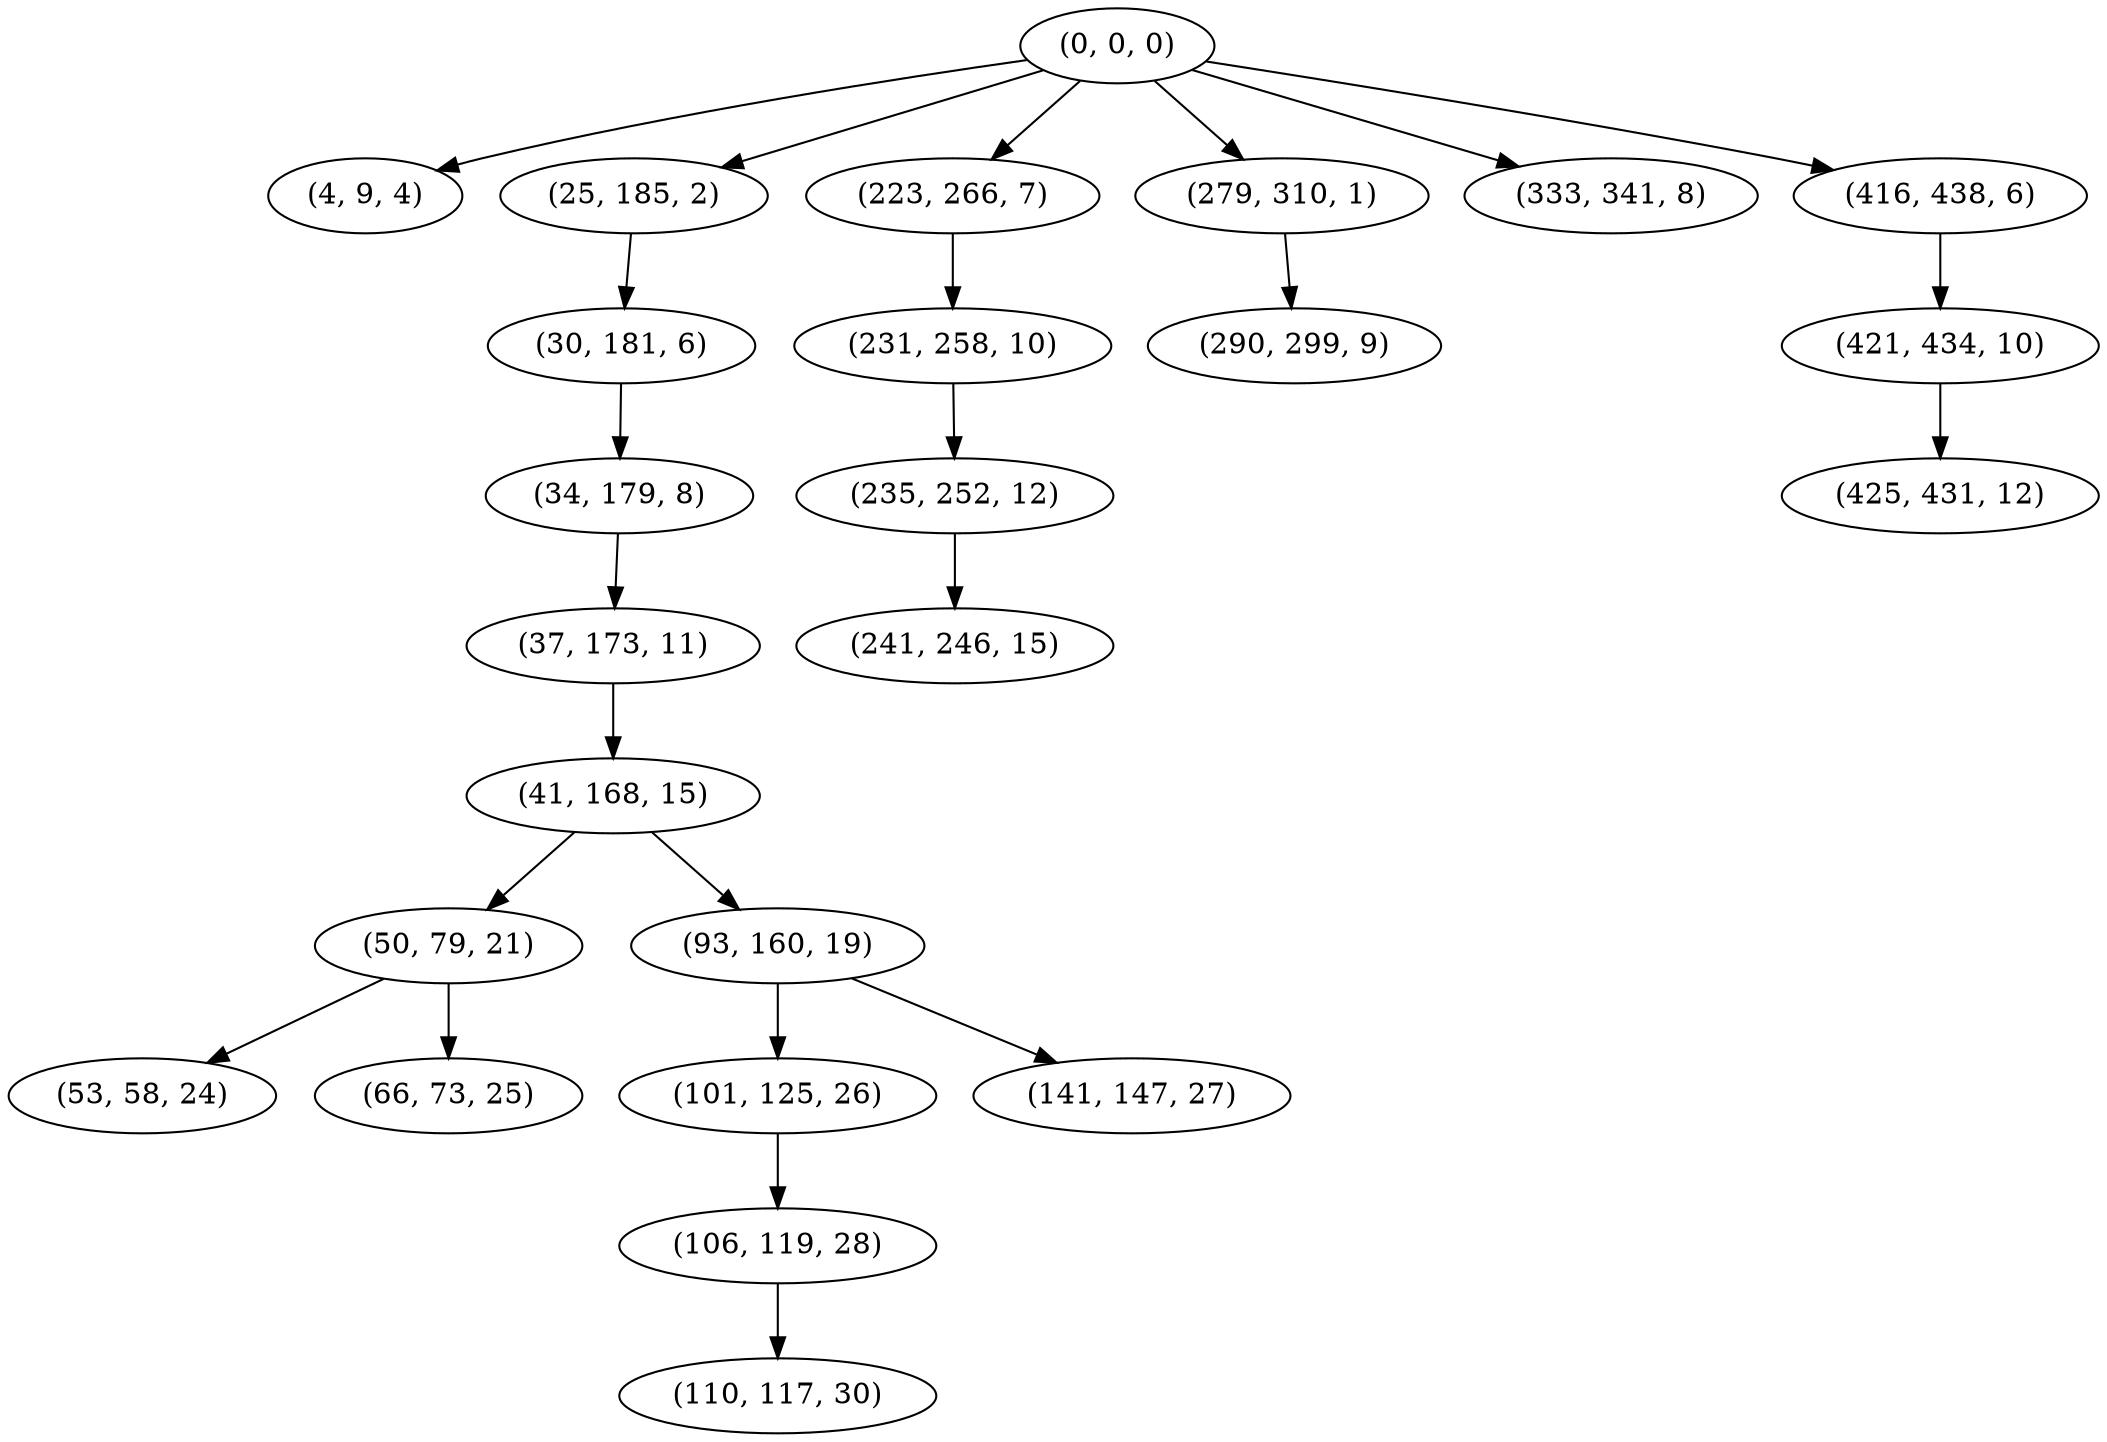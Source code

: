 digraph tree {
    "(0, 0, 0)";
    "(4, 9, 4)";
    "(25, 185, 2)";
    "(30, 181, 6)";
    "(34, 179, 8)";
    "(37, 173, 11)";
    "(41, 168, 15)";
    "(50, 79, 21)";
    "(53, 58, 24)";
    "(66, 73, 25)";
    "(93, 160, 19)";
    "(101, 125, 26)";
    "(106, 119, 28)";
    "(110, 117, 30)";
    "(141, 147, 27)";
    "(223, 266, 7)";
    "(231, 258, 10)";
    "(235, 252, 12)";
    "(241, 246, 15)";
    "(279, 310, 1)";
    "(290, 299, 9)";
    "(333, 341, 8)";
    "(416, 438, 6)";
    "(421, 434, 10)";
    "(425, 431, 12)";
    "(0, 0, 0)" -> "(4, 9, 4)";
    "(0, 0, 0)" -> "(25, 185, 2)";
    "(0, 0, 0)" -> "(223, 266, 7)";
    "(0, 0, 0)" -> "(279, 310, 1)";
    "(0, 0, 0)" -> "(333, 341, 8)";
    "(0, 0, 0)" -> "(416, 438, 6)";
    "(25, 185, 2)" -> "(30, 181, 6)";
    "(30, 181, 6)" -> "(34, 179, 8)";
    "(34, 179, 8)" -> "(37, 173, 11)";
    "(37, 173, 11)" -> "(41, 168, 15)";
    "(41, 168, 15)" -> "(50, 79, 21)";
    "(41, 168, 15)" -> "(93, 160, 19)";
    "(50, 79, 21)" -> "(53, 58, 24)";
    "(50, 79, 21)" -> "(66, 73, 25)";
    "(93, 160, 19)" -> "(101, 125, 26)";
    "(93, 160, 19)" -> "(141, 147, 27)";
    "(101, 125, 26)" -> "(106, 119, 28)";
    "(106, 119, 28)" -> "(110, 117, 30)";
    "(223, 266, 7)" -> "(231, 258, 10)";
    "(231, 258, 10)" -> "(235, 252, 12)";
    "(235, 252, 12)" -> "(241, 246, 15)";
    "(279, 310, 1)" -> "(290, 299, 9)";
    "(416, 438, 6)" -> "(421, 434, 10)";
    "(421, 434, 10)" -> "(425, 431, 12)";
}

